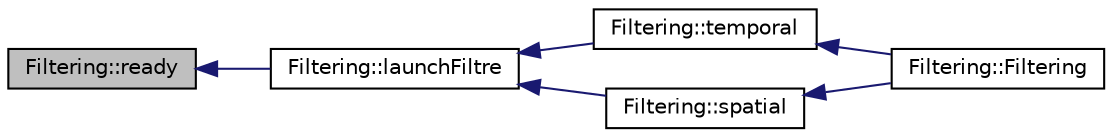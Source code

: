 digraph "Filtering::ready"
{
 // INTERACTIVE_SVG=YES
  bgcolor="transparent";
  edge [fontname="Helvetica",fontsize="10",labelfontname="Helvetica",labelfontsize="10"];
  node [fontname="Helvetica",fontsize="10",shape=record];
  rankdir="LR";
  Node1 [label="Filtering::ready",height=0.2,width=0.4,color="black", fillcolor="grey75", style="filled", fontcolor="black"];
  Node1 -> Node2 [dir="back",color="midnightblue",fontsize="10",style="solid",fontname="Helvetica"];
  Node2 [label="Filtering::launchFiltre",height=0.2,width=0.4,color="black",URL="$class_filtering.html#af19a51baea507dd6ab30d1f7c2843600",tooltip="launchFiltre "];
  Node2 -> Node3 [dir="back",color="midnightblue",fontsize="10",style="solid",fontname="Helvetica"];
  Node3 [label="Filtering::temporal",height=0.2,width=0.4,color="black",URL="$class_filtering.html#a25effdf66380ccdd5079874be70832b2",tooltip="temporal "];
  Node3 -> Node4 [dir="back",color="midnightblue",fontsize="10",style="solid",fontname="Helvetica"];
  Node4 [label="Filtering::Filtering",height=0.2,width=0.4,color="black",URL="$class_filtering.html#a9d28d9ff9bc37dac64194259f261d427"];
  Node2 -> Node5 [dir="back",color="midnightblue",fontsize="10",style="solid",fontname="Helvetica"];
  Node5 [label="Filtering::spatial",height=0.2,width=0.4,color="black",URL="$class_filtering.html#ae15eb7d32eb9459e25edd996bbd155cb",tooltip="spatial "];
  Node5 -> Node4 [dir="back",color="midnightblue",fontsize="10",style="solid",fontname="Helvetica"];
}
